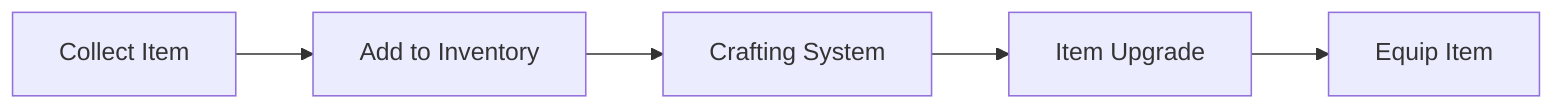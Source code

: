 flowchart LR
    Item[Collect Item] --> Inventory[Add to Inventory]
    Inventory --> Craft[Crafting System]
    Craft --> Upgrade[Item Upgrade]
    Upgrade --> Equip[Equip Item]
